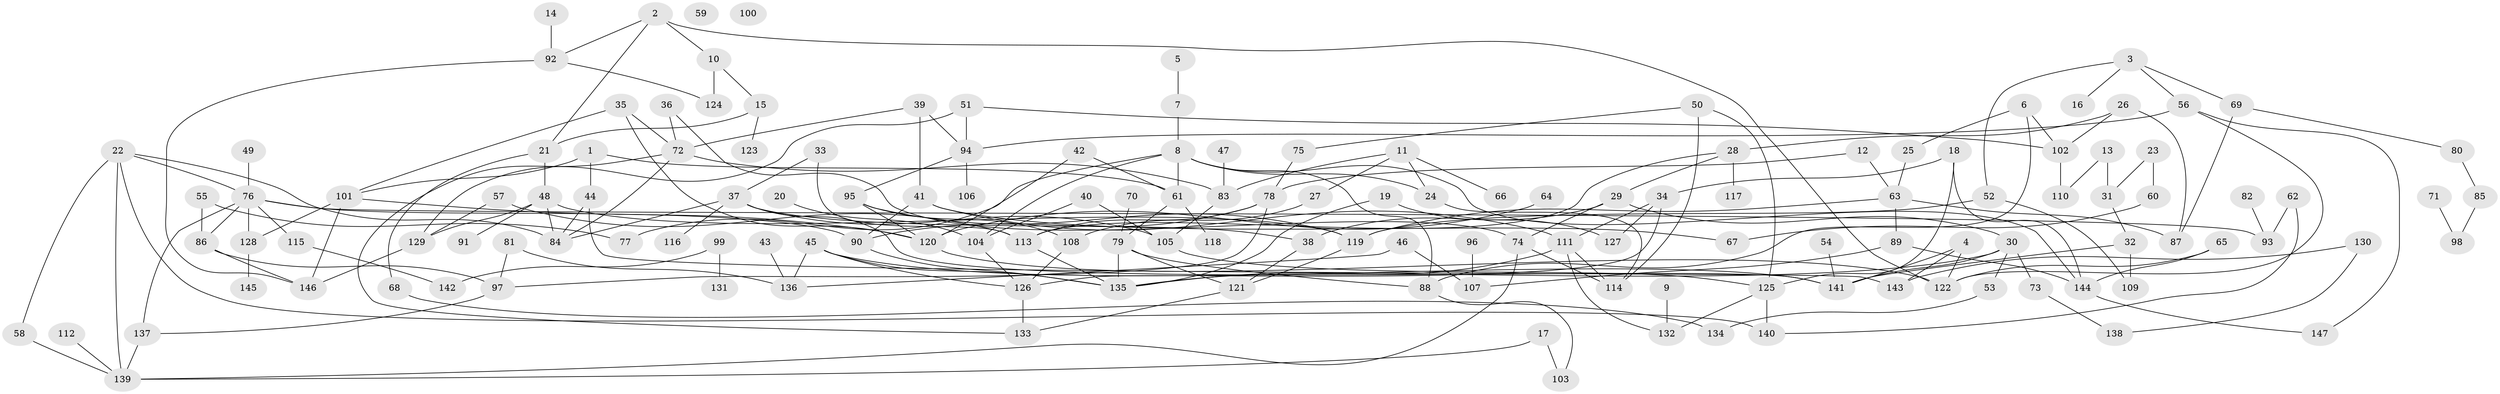 // coarse degree distribution, {3: 0.14705882352941177, 4: 0.17647058823529413, 1: 0.20588235294117646, 2: 0.21568627450980393, 7: 0.06862745098039216, 5: 0.0784313725490196, 6: 0.0392156862745098, 0: 0.0196078431372549, 8: 0.029411764705882353, 9: 0.00980392156862745, 10: 0.00980392156862745}
// Generated by graph-tools (version 1.1) at 2025/23/03/03/25 07:23:25]
// undirected, 147 vertices, 217 edges
graph export_dot {
graph [start="1"]
  node [color=gray90,style=filled];
  1;
  2;
  3;
  4;
  5;
  6;
  7;
  8;
  9;
  10;
  11;
  12;
  13;
  14;
  15;
  16;
  17;
  18;
  19;
  20;
  21;
  22;
  23;
  24;
  25;
  26;
  27;
  28;
  29;
  30;
  31;
  32;
  33;
  34;
  35;
  36;
  37;
  38;
  39;
  40;
  41;
  42;
  43;
  44;
  45;
  46;
  47;
  48;
  49;
  50;
  51;
  52;
  53;
  54;
  55;
  56;
  57;
  58;
  59;
  60;
  61;
  62;
  63;
  64;
  65;
  66;
  67;
  68;
  69;
  70;
  71;
  72;
  73;
  74;
  75;
  76;
  77;
  78;
  79;
  80;
  81;
  82;
  83;
  84;
  85;
  86;
  87;
  88;
  89;
  90;
  91;
  92;
  93;
  94;
  95;
  96;
  97;
  98;
  99;
  100;
  101;
  102;
  103;
  104;
  105;
  106;
  107;
  108;
  109;
  110;
  111;
  112;
  113;
  114;
  115;
  116;
  117;
  118;
  119;
  120;
  121;
  122;
  123;
  124;
  125;
  126;
  127;
  128;
  129;
  130;
  131;
  132;
  133;
  134;
  135;
  136;
  137;
  138;
  139;
  140;
  141;
  142;
  143;
  144;
  145;
  146;
  147;
  1 -- 44;
  1 -- 61;
  1 -- 101;
  2 -- 10;
  2 -- 21;
  2 -- 92;
  2 -- 122;
  3 -- 16;
  3 -- 52;
  3 -- 56;
  3 -- 69;
  4 -- 122;
  4 -- 141;
  4 -- 143;
  5 -- 7;
  6 -- 25;
  6 -- 88;
  6 -- 102;
  7 -- 8;
  8 -- 24;
  8 -- 61;
  8 -- 77;
  8 -- 88;
  8 -- 104;
  8 -- 144;
  9 -- 132;
  10 -- 15;
  10 -- 124;
  11 -- 24;
  11 -- 27;
  11 -- 66;
  11 -- 83;
  12 -- 63;
  12 -- 78;
  13 -- 31;
  13 -- 110;
  14 -- 92;
  15 -- 21;
  15 -- 123;
  17 -- 103;
  17 -- 139;
  18 -- 34;
  18 -- 125;
  18 -- 144;
  19 -- 127;
  19 -- 135;
  20 -- 104;
  21 -- 48;
  21 -- 68;
  22 -- 58;
  22 -- 76;
  22 -- 84;
  22 -- 139;
  22 -- 140;
  23 -- 31;
  23 -- 60;
  24 -- 114;
  25 -- 63;
  26 -- 28;
  26 -- 87;
  26 -- 102;
  27 -- 108;
  28 -- 29;
  28 -- 113;
  28 -- 117;
  29 -- 30;
  29 -- 38;
  29 -- 74;
  30 -- 53;
  30 -- 73;
  30 -- 135;
  30 -- 141;
  31 -- 32;
  32 -- 109;
  32 -- 141;
  33 -- 37;
  33 -- 113;
  34 -- 111;
  34 -- 126;
  34 -- 127;
  35 -- 72;
  35 -- 101;
  35 -- 120;
  36 -- 72;
  36 -- 74;
  37 -- 38;
  37 -- 84;
  37 -- 105;
  37 -- 116;
  37 -- 141;
  38 -- 121;
  39 -- 41;
  39 -- 72;
  39 -- 94;
  40 -- 104;
  40 -- 105;
  41 -- 67;
  41 -- 90;
  41 -- 111;
  42 -- 61;
  42 -- 120;
  43 -- 136;
  44 -- 84;
  44 -- 143;
  45 -- 126;
  45 -- 135;
  45 -- 136;
  45 -- 141;
  46 -- 107;
  46 -- 136;
  47 -- 83;
  48 -- 84;
  48 -- 91;
  48 -- 119;
  48 -- 129;
  49 -- 76;
  50 -- 75;
  50 -- 114;
  50 -- 125;
  51 -- 94;
  51 -- 102;
  51 -- 129;
  52 -- 109;
  52 -- 119;
  53 -- 134;
  54 -- 141;
  55 -- 77;
  55 -- 86;
  56 -- 94;
  56 -- 122;
  56 -- 147;
  57 -- 113;
  57 -- 129;
  58 -- 139;
  60 -- 67;
  61 -- 79;
  61 -- 118;
  62 -- 93;
  62 -- 140;
  63 -- 87;
  63 -- 89;
  63 -- 119;
  64 -- 120;
  65 -- 122;
  65 -- 144;
  68 -- 134;
  69 -- 80;
  69 -- 87;
  70 -- 79;
  71 -- 98;
  72 -- 83;
  72 -- 84;
  72 -- 133;
  73 -- 138;
  74 -- 114;
  74 -- 139;
  75 -- 78;
  76 -- 86;
  76 -- 90;
  76 -- 93;
  76 -- 115;
  76 -- 128;
  76 -- 137;
  78 -- 90;
  78 -- 97;
  78 -- 113;
  79 -- 88;
  79 -- 121;
  79 -- 135;
  80 -- 85;
  81 -- 97;
  81 -- 136;
  82 -- 93;
  83 -- 105;
  85 -- 98;
  86 -- 97;
  86 -- 146;
  88 -- 103;
  89 -- 107;
  89 -- 144;
  90 -- 135;
  92 -- 124;
  92 -- 146;
  94 -- 95;
  94 -- 106;
  95 -- 108;
  95 -- 119;
  95 -- 120;
  96 -- 107;
  97 -- 137;
  99 -- 131;
  99 -- 142;
  101 -- 120;
  101 -- 128;
  101 -- 146;
  102 -- 110;
  104 -- 126;
  105 -- 125;
  108 -- 126;
  111 -- 114;
  111 -- 132;
  111 -- 135;
  112 -- 139;
  113 -- 135;
  115 -- 142;
  119 -- 121;
  120 -- 122;
  121 -- 133;
  125 -- 132;
  125 -- 140;
  126 -- 133;
  128 -- 145;
  129 -- 146;
  130 -- 138;
  130 -- 143;
  137 -- 139;
  144 -- 147;
}
